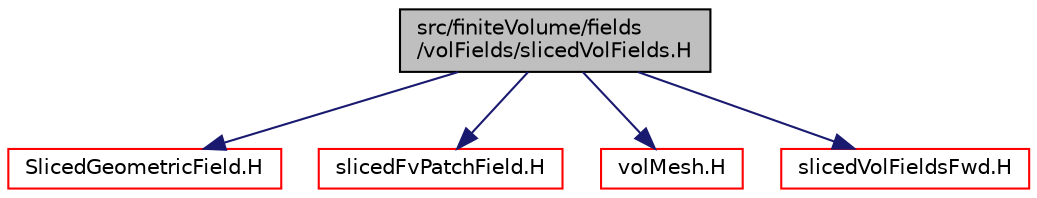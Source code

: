 digraph "src/finiteVolume/fields/volFields/slicedVolFields.H"
{
  bgcolor="transparent";
  edge [fontname="Helvetica",fontsize="10",labelfontname="Helvetica",labelfontsize="10"];
  node [fontname="Helvetica",fontsize="10",shape=record];
  Node1 [label="src/finiteVolume/fields\l/volFields/slicedVolFields.H",height=0.2,width=0.4,color="black", fillcolor="grey75", style="filled", fontcolor="black"];
  Node1 -> Node2 [color="midnightblue",fontsize="10",style="solid",fontname="Helvetica"];
  Node2 [label="SlicedGeometricField.H",height=0.2,width=0.4,color="red",URL="$a08230.html"];
  Node1 -> Node3 [color="midnightblue",fontsize="10",style="solid",fontname="Helvetica"];
  Node3 [label="slicedFvPatchField.H",height=0.2,width=0.4,color="red",URL="$a05365.html"];
  Node1 -> Node4 [color="midnightblue",fontsize="10",style="solid",fontname="Helvetica"];
  Node4 [label="volMesh.H",height=0.2,width=0.4,color="red",URL="$a06339.html"];
  Node1 -> Node5 [color="midnightblue",fontsize="10",style="solid",fontname="Helvetica"];
  Node5 [label="slicedVolFieldsFwd.H",height=0.2,width=0.4,color="red",URL="$a05787.html"];
}
